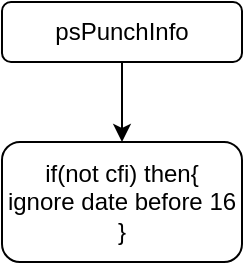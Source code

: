 <mxfile version="13.6.5">
    <diagram id="D6qPTTkFCVFFvG7PJZxo" name="Page-1">
        <mxGraphModel dx="502" dy="485" grid="1" gridSize="10" guides="1" tooltips="1" connect="1" arrows="1" fold="1" page="1" pageScale="1" pageWidth="850" pageHeight="1100" math="0" shadow="0">
            <root>
                <mxCell id="0"/>
                <mxCell id="1" parent="0"/>
                <mxCell id="4" value="" style="edgeStyle=orthogonalEdgeStyle;rounded=0;orthogonalLoop=1;jettySize=auto;html=1;" edge="1" parent="1" source="2" target="3">
                    <mxGeometry relative="1" as="geometry"/>
                </mxCell>
                <mxCell id="2" value="psPunchInfo" style="rounded=1;whiteSpace=wrap;html=1;" vertex="1" parent="1">
                    <mxGeometry x="100" y="70" width="120" height="30" as="geometry"/>
                </mxCell>
                <mxCell id="3" value="if(not cfi) then{&lt;br&gt;ignore date before 16&lt;br&gt;}" style="whiteSpace=wrap;html=1;rounded=1;" vertex="1" parent="1">
                    <mxGeometry x="100" y="140" width="120" height="60" as="geometry"/>
                </mxCell>
            </root>
        </mxGraphModel>
    </diagram>
</mxfile>